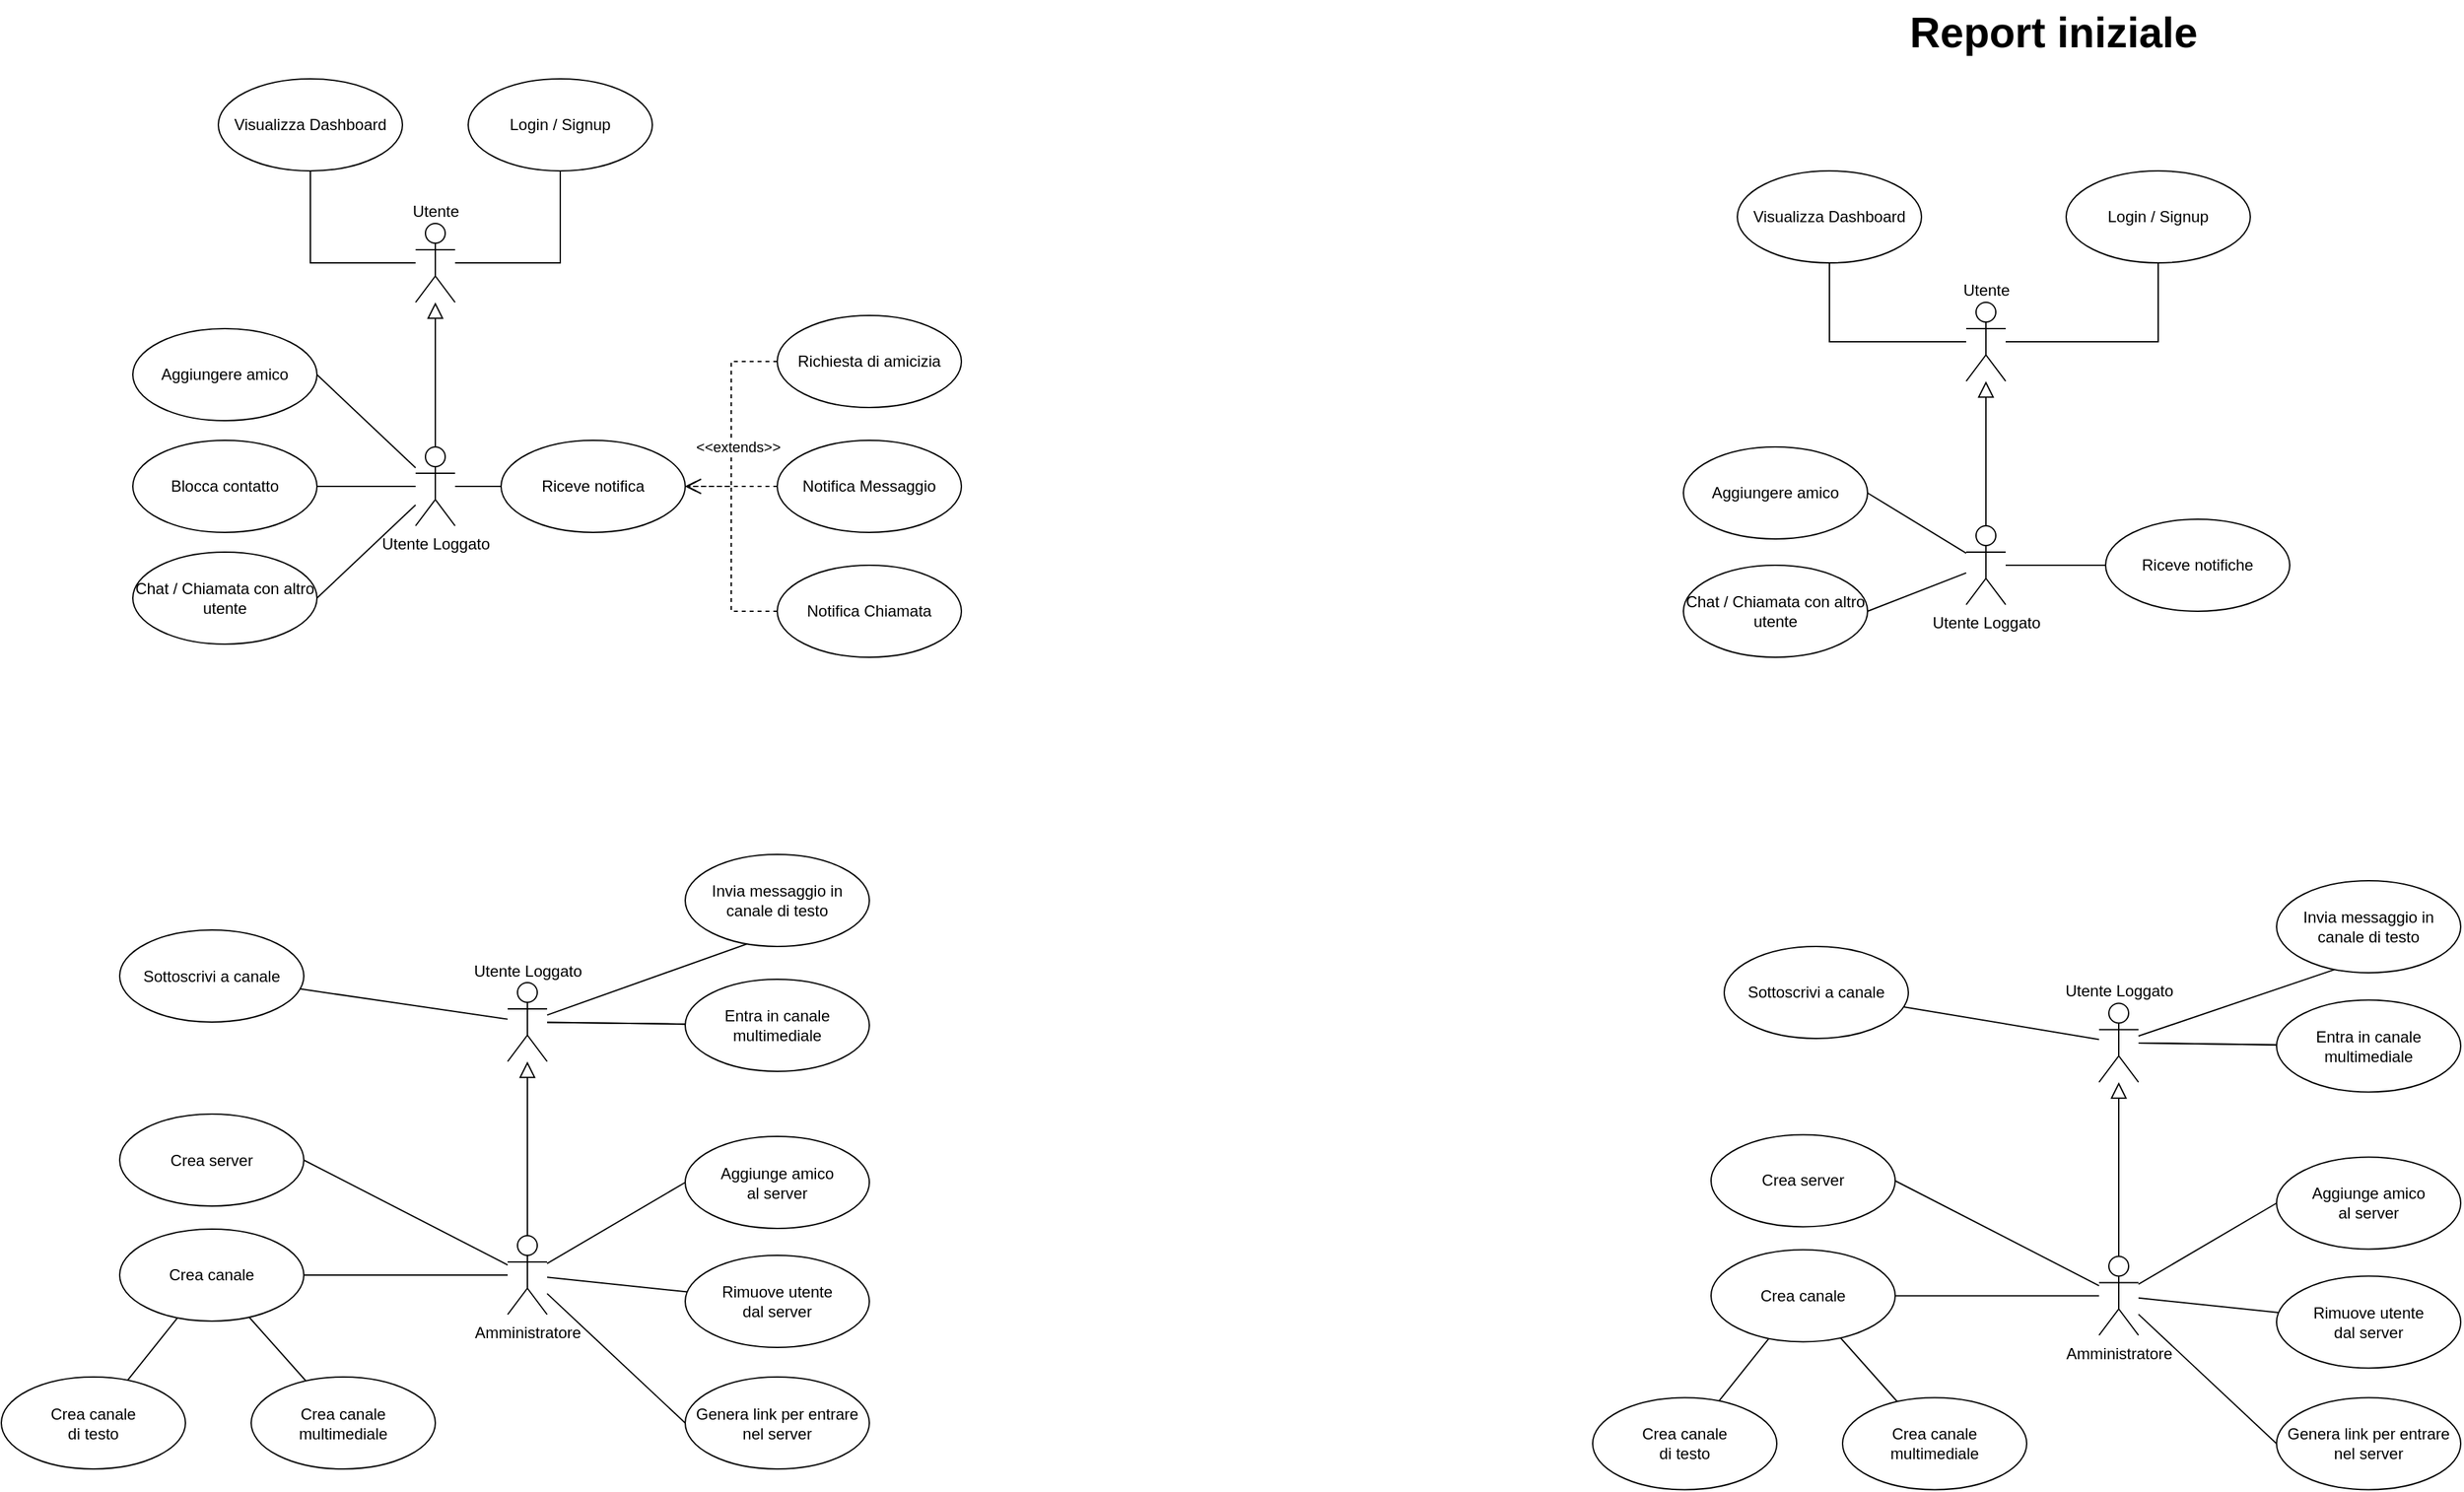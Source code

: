 <mxfile version="21.0.6" type="github">
  <diagram name="casi d&#39;uso" id="L522oNF_uNWGlUxBPbBV">
    <mxGraphModel dx="1195" dy="819" grid="1" gridSize="10" guides="1" tooltips="1" connect="1" arrows="1" fold="1" page="1" pageScale="1" pageWidth="1169" pageHeight="1654" math="0" shadow="0">
      <root>
        <mxCell id="0" />
        <mxCell id="1" parent="0" />
        <mxCell id="ZlrdZ9Rfqk7_zWv-UgOn-36" style="edgeStyle=orthogonalEdgeStyle;rounded=0;orthogonalLoop=1;jettySize=auto;html=1;strokeWidth=1;endArrow=block;endFill=0;endSize=10;" parent="1" source="ZlrdZ9Rfqk7_zWv-UgOn-1" target="ZlrdZ9Rfqk7_zWv-UgOn-2" edge="1">
          <mxGeometry relative="1" as="geometry" />
        </mxCell>
        <mxCell id="ZlrdZ9Rfqk7_zWv-UgOn-47" style="rounded=0;orthogonalLoop=1;jettySize=auto;html=1;entryX=1;entryY=0.5;entryDx=0;entryDy=0;startSize=10;endSize=10;endArrow=none;endFill=0;" parent="1" source="ZlrdZ9Rfqk7_zWv-UgOn-1" target="ZlrdZ9Rfqk7_zWv-UgOn-17" edge="1">
          <mxGeometry relative="1" as="geometry" />
        </mxCell>
        <mxCell id="ZlrdZ9Rfqk7_zWv-UgOn-48" style="rounded=0;orthogonalLoop=1;jettySize=auto;html=1;startSize=10;endSize=10;endArrow=none;endFill=0;" parent="1" source="ZlrdZ9Rfqk7_zWv-UgOn-1" target="ZlrdZ9Rfqk7_zWv-UgOn-18" edge="1">
          <mxGeometry relative="1" as="geometry" />
        </mxCell>
        <mxCell id="ZlrdZ9Rfqk7_zWv-UgOn-49" style="rounded=0;orthogonalLoop=1;jettySize=auto;html=1;entryX=1;entryY=0.5;entryDx=0;entryDy=0;startSize=10;endSize=10;endArrow=none;endFill=0;" parent="1" source="ZlrdZ9Rfqk7_zWv-UgOn-1" target="ZlrdZ9Rfqk7_zWv-UgOn-19" edge="1">
          <mxGeometry relative="1" as="geometry" />
        </mxCell>
        <mxCell id="ZlrdZ9Rfqk7_zWv-UgOn-50" style="edgeStyle=orthogonalEdgeStyle;rounded=0;orthogonalLoop=1;jettySize=auto;html=1;startSize=10;endSize=10;endArrow=none;endFill=0;" parent="1" source="ZlrdZ9Rfqk7_zWv-UgOn-1" target="ZlrdZ9Rfqk7_zWv-UgOn-20" edge="1">
          <mxGeometry relative="1" as="geometry" />
        </mxCell>
        <mxCell id="ZlrdZ9Rfqk7_zWv-UgOn-1" value="Utente Loggato" style="shape=umlActor;verticalLabelPosition=bottom;verticalAlign=top;html=1;outlineConnect=0;" parent="1" vertex="1">
          <mxGeometry x="475" y="350" width="30" height="60" as="geometry" />
        </mxCell>
        <mxCell id="ZlrdZ9Rfqk7_zWv-UgOn-11" style="edgeStyle=orthogonalEdgeStyle;rounded=0;orthogonalLoop=1;jettySize=auto;html=1;startSize=10;endSize=10;endArrow=none;endFill=0;" parent="1" source="ZlrdZ9Rfqk7_zWv-UgOn-2" target="ZlrdZ9Rfqk7_zWv-UgOn-9" edge="1">
          <mxGeometry relative="1" as="geometry" />
        </mxCell>
        <mxCell id="ZlrdZ9Rfqk7_zWv-UgOn-13" style="edgeStyle=orthogonalEdgeStyle;rounded=0;orthogonalLoop=1;jettySize=auto;html=1;entryX=0.5;entryY=1;entryDx=0;entryDy=0;startSize=10;endSize=10;endArrow=none;endFill=0;" parent="1" source="ZlrdZ9Rfqk7_zWv-UgOn-2" target="ZlrdZ9Rfqk7_zWv-UgOn-8" edge="1">
          <mxGeometry relative="1" as="geometry" />
        </mxCell>
        <mxCell id="ZlrdZ9Rfqk7_zWv-UgOn-8" value="Visualizza Dashboard" style="ellipse;whiteSpace=wrap;html=1;" parent="1" vertex="1">
          <mxGeometry x="325" y="70" width="140" height="70" as="geometry" />
        </mxCell>
        <mxCell id="ZlrdZ9Rfqk7_zWv-UgOn-9" value="Login / Signup" style="ellipse;whiteSpace=wrap;html=1;" parent="1" vertex="1">
          <mxGeometry x="515" y="70" width="140" height="70" as="geometry" />
        </mxCell>
        <mxCell id="ZlrdZ9Rfqk7_zWv-UgOn-2" value="Utente" style="shape=umlActor;verticalLabelPosition=top;verticalAlign=bottom;html=1;outlineConnect=0;horizontal=1;labelPosition=center;align=center;" parent="1" vertex="1">
          <mxGeometry x="475" y="180" width="30" height="60" as="geometry" />
        </mxCell>
        <mxCell id="ZlrdZ9Rfqk7_zWv-UgOn-17" value="Aggiungere amico" style="ellipse;whiteSpace=wrap;html=1;" parent="1" vertex="1">
          <mxGeometry x="260" y="260" width="140" height="70" as="geometry" />
        </mxCell>
        <mxCell id="ZlrdZ9Rfqk7_zWv-UgOn-18" value="Blocca contatto" style="ellipse;whiteSpace=wrap;html=1;" parent="1" vertex="1">
          <mxGeometry x="260" y="345" width="140" height="70" as="geometry" />
        </mxCell>
        <mxCell id="ZlrdZ9Rfqk7_zWv-UgOn-19" value="Chat / Chiamata con altro utente" style="ellipse;whiteSpace=wrap;html=1;" parent="1" vertex="1">
          <mxGeometry x="260" y="430" width="140" height="70" as="geometry" />
        </mxCell>
        <mxCell id="ZlrdZ9Rfqk7_zWv-UgOn-20" value="Riceve notifica" style="ellipse;whiteSpace=wrap;html=1;" parent="1" vertex="1">
          <mxGeometry x="540" y="345" width="140" height="70" as="geometry" />
        </mxCell>
        <mxCell id="ZlrdZ9Rfqk7_zWv-UgOn-66" style="edgeStyle=orthogonalEdgeStyle;rounded=0;orthogonalLoop=1;jettySize=auto;html=1;endArrow=open;endFill=0;dashed=1;endSize=10;" parent="1" source="ZlrdZ9Rfqk7_zWv-UgOn-26" target="ZlrdZ9Rfqk7_zWv-UgOn-20" edge="1">
          <mxGeometry relative="1" as="geometry" />
        </mxCell>
        <mxCell id="ZlrdZ9Rfqk7_zWv-UgOn-26" value="Notifica Messaggio" style="ellipse;whiteSpace=wrap;html=1;" parent="1" vertex="1">
          <mxGeometry x="750" y="345" width="140" height="70" as="geometry" />
        </mxCell>
        <mxCell id="ZlrdZ9Rfqk7_zWv-UgOn-68" style="edgeStyle=orthogonalEdgeStyle;rounded=0;orthogonalLoop=1;jettySize=auto;html=1;entryX=1;entryY=0.5;entryDx=0;entryDy=0;endArrow=open;endFill=0;dashed=1;" parent="1" source="ZlrdZ9Rfqk7_zWv-UgOn-27" target="ZlrdZ9Rfqk7_zWv-UgOn-20" edge="1">
          <mxGeometry relative="1" as="geometry" />
        </mxCell>
        <mxCell id="ZlrdZ9Rfqk7_zWv-UgOn-27" value="Notifica Chiamata" style="ellipse;whiteSpace=wrap;html=1;" parent="1" vertex="1">
          <mxGeometry x="750" y="440" width="140" height="70" as="geometry" />
        </mxCell>
        <mxCell id="ZlrdZ9Rfqk7_zWv-UgOn-67" style="edgeStyle=orthogonalEdgeStyle;rounded=0;orthogonalLoop=1;jettySize=auto;html=1;entryX=1;entryY=0.5;entryDx=0;entryDy=0;endArrow=open;endFill=0;dashed=1;" parent="1" source="ZlrdZ9Rfqk7_zWv-UgOn-28" target="ZlrdZ9Rfqk7_zWv-UgOn-20" edge="1">
          <mxGeometry relative="1" as="geometry" />
        </mxCell>
        <mxCell id="ZlrdZ9Rfqk7_zWv-UgOn-69" value="&amp;lt;&amp;lt;extends&amp;gt;&amp;gt;" style="edgeLabel;html=1;align=center;verticalAlign=middle;resizable=0;points=[];" parent="ZlrdZ9Rfqk7_zWv-UgOn-67" vertex="1" connectable="0">
          <mxGeometry x="0.624" y="-3" relative="1" as="geometry">
            <mxPoint x="9" y="-27" as="offset" />
          </mxGeometry>
        </mxCell>
        <mxCell id="ZlrdZ9Rfqk7_zWv-UgOn-28" value="Richiesta di amicizia" style="ellipse;whiteSpace=wrap;html=1;" parent="1" vertex="1">
          <mxGeometry x="750" y="250" width="140" height="70" as="geometry" />
        </mxCell>
        <mxCell id="ZlrdZ9Rfqk7_zWv-UgOn-54" style="edgeStyle=orthogonalEdgeStyle;rounded=0;orthogonalLoop=1;jettySize=auto;html=1;endArrow=block;endFill=0;endSize=10;" parent="1" source="ZlrdZ9Rfqk7_zWv-UgOn-33" target="ZlrdZ9Rfqk7_zWv-UgOn-43" edge="1">
          <mxGeometry relative="1" as="geometry" />
        </mxCell>
        <mxCell id="ZlrdZ9Rfqk7_zWv-UgOn-77" style="rounded=0;orthogonalLoop=1;jettySize=auto;html=1;endArrow=none;endFill=0;" parent="1" source="ZlrdZ9Rfqk7_zWv-UgOn-33" target="ZlrdZ9Rfqk7_zWv-UgOn-57" edge="1">
          <mxGeometry relative="1" as="geometry" />
        </mxCell>
        <mxCell id="ZlrdZ9Rfqk7_zWv-UgOn-80" style="rounded=0;orthogonalLoop=1;jettySize=auto;html=1;entryX=1;entryY=0.5;entryDx=0;entryDy=0;endArrow=none;endFill=0;" parent="1" source="ZlrdZ9Rfqk7_zWv-UgOn-33" target="ZlrdZ9Rfqk7_zWv-UgOn-58" edge="1">
          <mxGeometry relative="1" as="geometry" />
        </mxCell>
        <mxCell id="ZlrdZ9Rfqk7_zWv-UgOn-83" style="rounded=0;orthogonalLoop=1;jettySize=auto;html=1;entryX=0;entryY=0.5;entryDx=0;entryDy=0;endArrow=none;endFill=0;" parent="1" source="ZlrdZ9Rfqk7_zWv-UgOn-33" target="ZlrdZ9Rfqk7_zWv-UgOn-40" edge="1">
          <mxGeometry relative="1" as="geometry" />
        </mxCell>
        <mxCell id="ZlrdZ9Rfqk7_zWv-UgOn-84" style="rounded=0;orthogonalLoop=1;jettySize=auto;html=1;endArrow=none;endFill=0;" parent="1" source="ZlrdZ9Rfqk7_zWv-UgOn-33" target="ZlrdZ9Rfqk7_zWv-UgOn-56" edge="1">
          <mxGeometry relative="1" as="geometry" />
        </mxCell>
        <mxCell id="ZlrdZ9Rfqk7_zWv-UgOn-85" style="rounded=0;orthogonalLoop=1;jettySize=auto;html=1;entryX=0;entryY=0.5;entryDx=0;entryDy=0;endArrow=none;endFill=0;" parent="1" source="ZlrdZ9Rfqk7_zWv-UgOn-33" target="ZlrdZ9Rfqk7_zWv-UgOn-70" edge="1">
          <mxGeometry relative="1" as="geometry" />
        </mxCell>
        <mxCell id="ZlrdZ9Rfqk7_zWv-UgOn-33" value="Amministratore" style="shape=umlActor;verticalLabelPosition=bottom;verticalAlign=top;html=1;outlineConnect=0;horizontal=1;labelPosition=center;align=center;" parent="1" vertex="1">
          <mxGeometry x="545" y="950" width="30" height="60" as="geometry" />
        </mxCell>
        <mxCell id="ZlrdZ9Rfqk7_zWv-UgOn-40" value="Aggiunge amico&lt;br&gt;al server" style="ellipse;whiteSpace=wrap;html=1;" parent="1" vertex="1">
          <mxGeometry x="680" y="874.5" width="140" height="70" as="geometry" />
        </mxCell>
        <mxCell id="ZlrdZ9Rfqk7_zWv-UgOn-76" style="rounded=0;orthogonalLoop=1;jettySize=auto;html=1;endArrow=none;endFill=0;" parent="1" source="ZlrdZ9Rfqk7_zWv-UgOn-43" target="ZlrdZ9Rfqk7_zWv-UgOn-74" edge="1">
          <mxGeometry relative="1" as="geometry" />
        </mxCell>
        <mxCell id="ZlrdZ9Rfqk7_zWv-UgOn-82" style="rounded=0;orthogonalLoop=1;jettySize=auto;html=1;entryX=1;entryY=0.5;entryDx=0;entryDy=0;endArrow=none;endFill=0;" parent="1" source="ZlrdZ9Rfqk7_zWv-UgOn-43" target="ZlrdZ9Rfqk7_zWv-UgOn-73" edge="1">
          <mxGeometry relative="1" as="geometry" />
        </mxCell>
        <mxCell id="ZlrdZ9Rfqk7_zWv-UgOn-87" style="rounded=0;orthogonalLoop=1;jettySize=auto;html=1;endArrow=none;endFill=0;" parent="1" source="ZlrdZ9Rfqk7_zWv-UgOn-43" target="ZlrdZ9Rfqk7_zWv-UgOn-86" edge="1">
          <mxGeometry relative="1" as="geometry" />
        </mxCell>
        <mxCell id="ZlrdZ9Rfqk7_zWv-UgOn-43" value="Utente Loggato" style="shape=umlActor;verticalLabelPosition=top;verticalAlign=bottom;html=1;outlineConnect=0;labelPosition=center;align=center;" parent="1" vertex="1">
          <mxGeometry x="545" y="757.5" width="30" height="60" as="geometry" />
        </mxCell>
        <mxCell id="ZlrdZ9Rfqk7_zWv-UgOn-56" value="Rimuove utente&lt;br&gt;dal server" style="ellipse;whiteSpace=wrap;html=1;" parent="1" vertex="1">
          <mxGeometry x="680" y="965" width="140" height="70" as="geometry" />
        </mxCell>
        <mxCell id="ZlrdZ9Rfqk7_zWv-UgOn-57" value="Crea canale" style="ellipse;whiteSpace=wrap;html=1;" parent="1" vertex="1">
          <mxGeometry x="250" y="945" width="140" height="70" as="geometry" />
        </mxCell>
        <mxCell id="ZlrdZ9Rfqk7_zWv-UgOn-58" value="Crea server" style="ellipse;whiteSpace=wrap;html=1;" parent="1" vertex="1">
          <mxGeometry x="250" y="857.5" width="140" height="70" as="geometry" />
        </mxCell>
        <mxCell id="ZlrdZ9Rfqk7_zWv-UgOn-70" value="Genera link per entrare nel server" style="ellipse;whiteSpace=wrap;html=1;" parent="1" vertex="1">
          <mxGeometry x="680" y="1057.5" width="140" height="70" as="geometry" />
        </mxCell>
        <mxCell id="ZlrdZ9Rfqk7_zWv-UgOn-78" style="rounded=0;orthogonalLoop=1;jettySize=auto;html=1;endArrow=none;endFill=0;" parent="1" source="ZlrdZ9Rfqk7_zWv-UgOn-71" target="ZlrdZ9Rfqk7_zWv-UgOn-57" edge="1">
          <mxGeometry relative="1" as="geometry" />
        </mxCell>
        <mxCell id="ZlrdZ9Rfqk7_zWv-UgOn-71" value="Crea canale&lt;br&gt;di testo" style="ellipse;whiteSpace=wrap;html=1;" parent="1" vertex="1">
          <mxGeometry x="160" y="1057.5" width="140" height="70" as="geometry" />
        </mxCell>
        <mxCell id="ZlrdZ9Rfqk7_zWv-UgOn-79" style="rounded=0;orthogonalLoop=1;jettySize=auto;html=1;endArrow=none;endFill=0;" parent="1" source="ZlrdZ9Rfqk7_zWv-UgOn-72" target="ZlrdZ9Rfqk7_zWv-UgOn-57" edge="1">
          <mxGeometry relative="1" as="geometry" />
        </mxCell>
        <mxCell id="ZlrdZ9Rfqk7_zWv-UgOn-72" value="Crea canale&lt;br&gt;multimediale" style="ellipse;whiteSpace=wrap;html=1;" parent="1" vertex="1">
          <mxGeometry x="350" y="1057.5" width="140" height="70" as="geometry" />
        </mxCell>
        <mxCell id="ZlrdZ9Rfqk7_zWv-UgOn-73" value="Invia messaggio in canale di testo" style="ellipse;whiteSpace=wrap;html=1;" parent="1" vertex="1">
          <mxGeometry x="680" y="660" width="140" height="70" as="geometry" />
        </mxCell>
        <mxCell id="ZlrdZ9Rfqk7_zWv-UgOn-81" value="" style="rounded=0;orthogonalLoop=1;jettySize=auto;html=1;endArrow=none;endFill=0;" parent="1" source="ZlrdZ9Rfqk7_zWv-UgOn-43" target="ZlrdZ9Rfqk7_zWv-UgOn-74" edge="1">
          <mxGeometry relative="1" as="geometry">
            <mxPoint x="545" y="787.5" as="sourcePoint" />
            <mxPoint x="380" y="737.5" as="targetPoint" />
          </mxGeometry>
        </mxCell>
        <mxCell id="ZlrdZ9Rfqk7_zWv-UgOn-74" value="Entra in canale multimediale" style="ellipse;whiteSpace=wrap;html=1;" parent="1" vertex="1">
          <mxGeometry x="680" y="755" width="140" height="70" as="geometry" />
        </mxCell>
        <mxCell id="ZlrdZ9Rfqk7_zWv-UgOn-86" value="Sottoscrivi a canale" style="ellipse;whiteSpace=wrap;html=1;" parent="1" vertex="1">
          <mxGeometry x="250" y="717.5" width="140" height="70" as="geometry" />
        </mxCell>
        <mxCell id="N8Tcrw5aQN3_MhM3PGC5-1" style="edgeStyle=orthogonalEdgeStyle;rounded=0;orthogonalLoop=1;jettySize=auto;html=1;strokeWidth=1;endArrow=block;endFill=0;endSize=10;" edge="1" parent="1" source="N8Tcrw5aQN3_MhM3PGC5-6" target="N8Tcrw5aQN3_MhM3PGC5-11">
          <mxGeometry relative="1" as="geometry" />
        </mxCell>
        <mxCell id="N8Tcrw5aQN3_MhM3PGC5-2" style="rounded=0;orthogonalLoop=1;jettySize=auto;html=1;entryX=1;entryY=0.5;entryDx=0;entryDy=0;startSize=10;endSize=10;endArrow=none;endFill=0;" edge="1" parent="1" source="N8Tcrw5aQN3_MhM3PGC5-6" target="N8Tcrw5aQN3_MhM3PGC5-12">
          <mxGeometry relative="1" as="geometry" />
        </mxCell>
        <mxCell id="N8Tcrw5aQN3_MhM3PGC5-4" style="rounded=0;orthogonalLoop=1;jettySize=auto;html=1;entryX=1;entryY=0.5;entryDx=0;entryDy=0;startSize=10;endSize=10;endArrow=none;endFill=0;" edge="1" parent="1" source="N8Tcrw5aQN3_MhM3PGC5-6" target="N8Tcrw5aQN3_MhM3PGC5-14">
          <mxGeometry relative="1" as="geometry" />
        </mxCell>
        <mxCell id="N8Tcrw5aQN3_MhM3PGC5-5" style="edgeStyle=orthogonalEdgeStyle;rounded=0;orthogonalLoop=1;jettySize=auto;html=1;startSize=10;endSize=10;endArrow=none;endFill=0;" edge="1" parent="1" source="N8Tcrw5aQN3_MhM3PGC5-6" target="N8Tcrw5aQN3_MhM3PGC5-15">
          <mxGeometry relative="1" as="geometry" />
        </mxCell>
        <mxCell id="N8Tcrw5aQN3_MhM3PGC5-6" value="Utente Loggato" style="shape=umlActor;verticalLabelPosition=bottom;verticalAlign=top;html=1;outlineConnect=0;" vertex="1" parent="1">
          <mxGeometry x="1654" y="410" width="30" height="60" as="geometry" />
        </mxCell>
        <mxCell id="N8Tcrw5aQN3_MhM3PGC5-7" style="edgeStyle=orthogonalEdgeStyle;rounded=0;orthogonalLoop=1;jettySize=auto;html=1;startSize=10;endSize=10;endArrow=none;endFill=0;" edge="1" parent="1" source="N8Tcrw5aQN3_MhM3PGC5-11" target="N8Tcrw5aQN3_MhM3PGC5-10">
          <mxGeometry relative="1" as="geometry" />
        </mxCell>
        <mxCell id="N8Tcrw5aQN3_MhM3PGC5-8" style="edgeStyle=orthogonalEdgeStyle;rounded=0;orthogonalLoop=1;jettySize=auto;html=1;entryX=0.5;entryY=1;entryDx=0;entryDy=0;startSize=10;endSize=10;endArrow=none;endFill=0;" edge="1" parent="1" source="N8Tcrw5aQN3_MhM3PGC5-11" target="N8Tcrw5aQN3_MhM3PGC5-9">
          <mxGeometry relative="1" as="geometry" />
        </mxCell>
        <mxCell id="N8Tcrw5aQN3_MhM3PGC5-9" value="Visualizza Dashboard" style="ellipse;whiteSpace=wrap;html=1;" vertex="1" parent="1">
          <mxGeometry x="1480" y="140" width="140" height="70" as="geometry" />
        </mxCell>
        <mxCell id="N8Tcrw5aQN3_MhM3PGC5-10" value="Login / Signup" style="ellipse;whiteSpace=wrap;html=1;" vertex="1" parent="1">
          <mxGeometry x="1730" y="140" width="140" height="70" as="geometry" />
        </mxCell>
        <mxCell id="N8Tcrw5aQN3_MhM3PGC5-11" value="Utente" style="shape=umlActor;verticalLabelPosition=top;verticalAlign=bottom;html=1;outlineConnect=0;horizontal=1;labelPosition=center;align=center;" vertex="1" parent="1">
          <mxGeometry x="1654" y="240" width="30" height="60" as="geometry" />
        </mxCell>
        <mxCell id="N8Tcrw5aQN3_MhM3PGC5-12" value="Aggiungere amico" style="ellipse;whiteSpace=wrap;html=1;" vertex="1" parent="1">
          <mxGeometry x="1439" y="350" width="140" height="70" as="geometry" />
        </mxCell>
        <mxCell id="N8Tcrw5aQN3_MhM3PGC5-14" value="Chat / Chiamata con altro utente" style="ellipse;whiteSpace=wrap;html=1;" vertex="1" parent="1">
          <mxGeometry x="1439" y="440" width="140" height="70" as="geometry" />
        </mxCell>
        <mxCell id="N8Tcrw5aQN3_MhM3PGC5-15" value="Riceve notifiche" style="ellipse;whiteSpace=wrap;html=1;" vertex="1" parent="1">
          <mxGeometry x="1760" y="405" width="140" height="70" as="geometry" />
        </mxCell>
        <mxCell id="N8Tcrw5aQN3_MhM3PGC5-23" value="&lt;font style=&quot;font-size: 32px;&quot;&gt;&lt;b&gt;Report iniziale&lt;/b&gt;&lt;/font&gt;" style="text;html=1;align=center;verticalAlign=middle;resizable=0;points=[];autosize=1;strokeColor=none;fillColor=none;" vertex="1" parent="1">
          <mxGeometry x="1600" y="10" width="240" height="50" as="geometry" />
        </mxCell>
        <mxCell id="N8Tcrw5aQN3_MhM3PGC5-24" style="edgeStyle=orthogonalEdgeStyle;rounded=0;orthogonalLoop=1;jettySize=auto;html=1;endArrow=block;endFill=0;endSize=10;" edge="1" parent="1" source="N8Tcrw5aQN3_MhM3PGC5-30" target="N8Tcrw5aQN3_MhM3PGC5-35">
          <mxGeometry relative="1" as="geometry" />
        </mxCell>
        <mxCell id="N8Tcrw5aQN3_MhM3PGC5-25" style="rounded=0;orthogonalLoop=1;jettySize=auto;html=1;endArrow=none;endFill=0;" edge="1" parent="1" source="N8Tcrw5aQN3_MhM3PGC5-30" target="N8Tcrw5aQN3_MhM3PGC5-37">
          <mxGeometry relative="1" as="geometry" />
        </mxCell>
        <mxCell id="N8Tcrw5aQN3_MhM3PGC5-26" style="rounded=0;orthogonalLoop=1;jettySize=auto;html=1;entryX=1;entryY=0.5;entryDx=0;entryDy=0;endArrow=none;endFill=0;" edge="1" parent="1" source="N8Tcrw5aQN3_MhM3PGC5-30" target="N8Tcrw5aQN3_MhM3PGC5-38">
          <mxGeometry relative="1" as="geometry" />
        </mxCell>
        <mxCell id="N8Tcrw5aQN3_MhM3PGC5-27" style="rounded=0;orthogonalLoop=1;jettySize=auto;html=1;entryX=0;entryY=0.5;entryDx=0;entryDy=0;endArrow=none;endFill=0;" edge="1" parent="1" source="N8Tcrw5aQN3_MhM3PGC5-30" target="N8Tcrw5aQN3_MhM3PGC5-31">
          <mxGeometry relative="1" as="geometry" />
        </mxCell>
        <mxCell id="N8Tcrw5aQN3_MhM3PGC5-28" style="rounded=0;orthogonalLoop=1;jettySize=auto;html=1;endArrow=none;endFill=0;" edge="1" parent="1" source="N8Tcrw5aQN3_MhM3PGC5-30" target="N8Tcrw5aQN3_MhM3PGC5-36">
          <mxGeometry relative="1" as="geometry" />
        </mxCell>
        <mxCell id="N8Tcrw5aQN3_MhM3PGC5-29" style="rounded=0;orthogonalLoop=1;jettySize=auto;html=1;entryX=0;entryY=0.5;entryDx=0;entryDy=0;endArrow=none;endFill=0;" edge="1" parent="1" source="N8Tcrw5aQN3_MhM3PGC5-30" target="N8Tcrw5aQN3_MhM3PGC5-39">
          <mxGeometry relative="1" as="geometry" />
        </mxCell>
        <mxCell id="N8Tcrw5aQN3_MhM3PGC5-30" value="Amministratore" style="shape=umlActor;verticalLabelPosition=bottom;verticalAlign=top;html=1;outlineConnect=0;horizontal=1;labelPosition=center;align=center;" vertex="1" parent="1">
          <mxGeometry x="1755" y="965.75" width="30" height="60" as="geometry" />
        </mxCell>
        <mxCell id="N8Tcrw5aQN3_MhM3PGC5-31" value="Aggiunge amico&lt;br&gt;al server" style="ellipse;whiteSpace=wrap;html=1;" vertex="1" parent="1">
          <mxGeometry x="1890" y="890.25" width="140" height="70" as="geometry" />
        </mxCell>
        <mxCell id="N8Tcrw5aQN3_MhM3PGC5-32" style="rounded=0;orthogonalLoop=1;jettySize=auto;html=1;endArrow=none;endFill=0;" edge="1" parent="1" source="N8Tcrw5aQN3_MhM3PGC5-35" target="N8Tcrw5aQN3_MhM3PGC5-46">
          <mxGeometry relative="1" as="geometry" />
        </mxCell>
        <mxCell id="N8Tcrw5aQN3_MhM3PGC5-33" style="rounded=0;orthogonalLoop=1;jettySize=auto;html=1;entryX=1;entryY=0.5;entryDx=0;entryDy=0;endArrow=none;endFill=0;" edge="1" parent="1" source="N8Tcrw5aQN3_MhM3PGC5-35" target="N8Tcrw5aQN3_MhM3PGC5-44">
          <mxGeometry relative="1" as="geometry" />
        </mxCell>
        <mxCell id="N8Tcrw5aQN3_MhM3PGC5-34" style="rounded=0;orthogonalLoop=1;jettySize=auto;html=1;endArrow=none;endFill=0;" edge="1" parent="1" source="N8Tcrw5aQN3_MhM3PGC5-35" target="N8Tcrw5aQN3_MhM3PGC5-47">
          <mxGeometry relative="1" as="geometry" />
        </mxCell>
        <mxCell id="N8Tcrw5aQN3_MhM3PGC5-35" value="Utente Loggato" style="shape=umlActor;verticalLabelPosition=top;verticalAlign=bottom;html=1;outlineConnect=0;labelPosition=center;align=center;" vertex="1" parent="1">
          <mxGeometry x="1755" y="773.25" width="30" height="60" as="geometry" />
        </mxCell>
        <mxCell id="N8Tcrw5aQN3_MhM3PGC5-36" value="Rimuove utente&lt;br&gt;dal server" style="ellipse;whiteSpace=wrap;html=1;" vertex="1" parent="1">
          <mxGeometry x="1890" y="980.75" width="140" height="70" as="geometry" />
        </mxCell>
        <mxCell id="N8Tcrw5aQN3_MhM3PGC5-37" value="Crea canale" style="ellipse;whiteSpace=wrap;html=1;" vertex="1" parent="1">
          <mxGeometry x="1460" y="960.75" width="140" height="70" as="geometry" />
        </mxCell>
        <mxCell id="N8Tcrw5aQN3_MhM3PGC5-38" value="Crea server" style="ellipse;whiteSpace=wrap;html=1;" vertex="1" parent="1">
          <mxGeometry x="1460" y="873.25" width="140" height="70" as="geometry" />
        </mxCell>
        <mxCell id="N8Tcrw5aQN3_MhM3PGC5-39" value="Genera link per entrare nel server" style="ellipse;whiteSpace=wrap;html=1;" vertex="1" parent="1">
          <mxGeometry x="1890" y="1073.25" width="140" height="70" as="geometry" />
        </mxCell>
        <mxCell id="N8Tcrw5aQN3_MhM3PGC5-40" style="rounded=0;orthogonalLoop=1;jettySize=auto;html=1;endArrow=none;endFill=0;" edge="1" parent="1" source="N8Tcrw5aQN3_MhM3PGC5-41" target="N8Tcrw5aQN3_MhM3PGC5-37">
          <mxGeometry relative="1" as="geometry" />
        </mxCell>
        <mxCell id="N8Tcrw5aQN3_MhM3PGC5-41" value="Crea canale&lt;br&gt;di testo" style="ellipse;whiteSpace=wrap;html=1;" vertex="1" parent="1">
          <mxGeometry x="1370" y="1073.25" width="140" height="70" as="geometry" />
        </mxCell>
        <mxCell id="N8Tcrw5aQN3_MhM3PGC5-42" style="rounded=0;orthogonalLoop=1;jettySize=auto;html=1;endArrow=none;endFill=0;" edge="1" parent="1" source="N8Tcrw5aQN3_MhM3PGC5-43" target="N8Tcrw5aQN3_MhM3PGC5-37">
          <mxGeometry relative="1" as="geometry" />
        </mxCell>
        <mxCell id="N8Tcrw5aQN3_MhM3PGC5-43" value="Crea canale&lt;br&gt;multimediale" style="ellipse;whiteSpace=wrap;html=1;" vertex="1" parent="1">
          <mxGeometry x="1560" y="1073.25" width="140" height="70" as="geometry" />
        </mxCell>
        <mxCell id="N8Tcrw5aQN3_MhM3PGC5-44" value="Invia messaggio in canale di testo" style="ellipse;whiteSpace=wrap;html=1;" vertex="1" parent="1">
          <mxGeometry x="1890" y="680" width="140" height="70" as="geometry" />
        </mxCell>
        <mxCell id="N8Tcrw5aQN3_MhM3PGC5-45" value="" style="rounded=0;orthogonalLoop=1;jettySize=auto;html=1;endArrow=none;endFill=0;" edge="1" parent="1" source="N8Tcrw5aQN3_MhM3PGC5-35" target="N8Tcrw5aQN3_MhM3PGC5-46">
          <mxGeometry relative="1" as="geometry">
            <mxPoint x="1755" y="803.25" as="sourcePoint" />
            <mxPoint x="1590" y="753.25" as="targetPoint" />
          </mxGeometry>
        </mxCell>
        <mxCell id="N8Tcrw5aQN3_MhM3PGC5-46" value="Entra in canale multimediale" style="ellipse;whiteSpace=wrap;html=1;" vertex="1" parent="1">
          <mxGeometry x="1890" y="770.75" width="140" height="70" as="geometry" />
        </mxCell>
        <mxCell id="N8Tcrw5aQN3_MhM3PGC5-47" value="Sottoscrivi a canale" style="ellipse;whiteSpace=wrap;html=1;" vertex="1" parent="1">
          <mxGeometry x="1470" y="730" width="140" height="70" as="geometry" />
        </mxCell>
      </root>
    </mxGraphModel>
  </diagram>
</mxfile>
